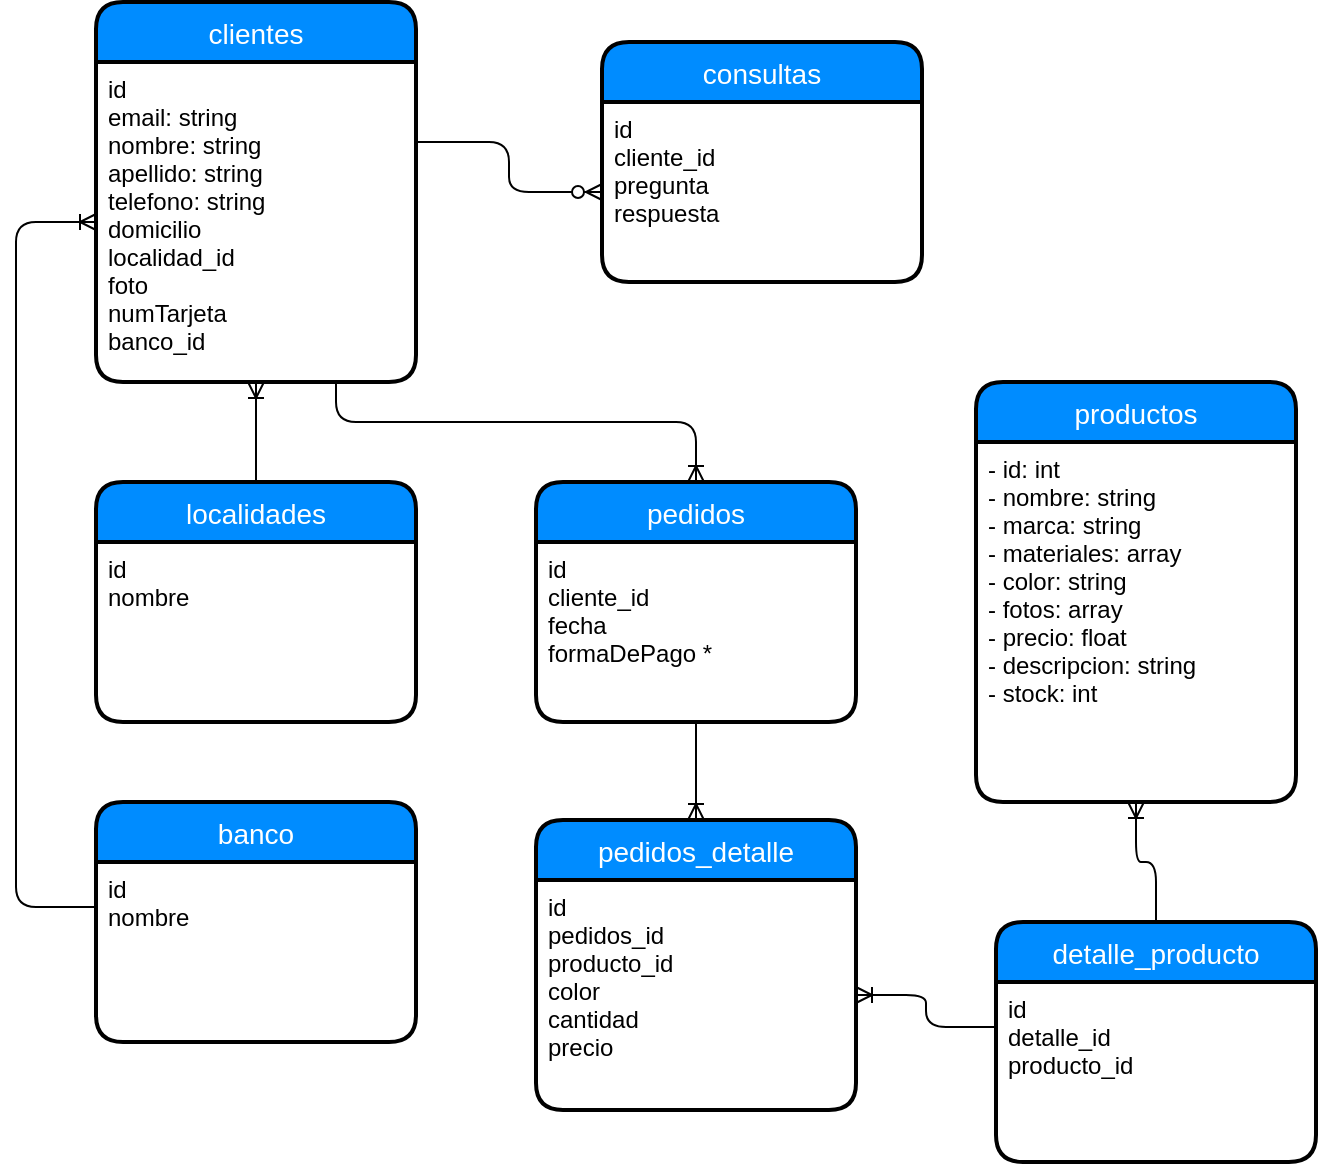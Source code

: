 <mxfile version="10.6.9" type="device"><diagram id="rtNLw7En62EY3c3vyszZ" name="Page-1"><mxGraphModel dx="658" dy="361" grid="1" gridSize="10" guides="1" tooltips="1" connect="1" arrows="1" fold="1" page="1" pageScale="1" pageWidth="827" pageHeight="1169" math="0" shadow="0"><root><mxCell id="0"/><mxCell id="1" parent="0"/><mxCell id="ZqXi9dX4QwRlsnqrLCIF-4" value="clientes" style="swimlane;childLayout=stackLayout;horizontal=1;startSize=30;horizontalStack=0;fillColor=#008cff;fontColor=#FFFFFF;rounded=1;fontSize=14;fontStyle=0;strokeWidth=2;resizeParent=0;resizeLast=1;shadow=0;dashed=0;align=center;" vertex="1" parent="1"><mxGeometry x="80" y="30" width="160" height="190" as="geometry"/></mxCell><mxCell id="ZqXi9dX4QwRlsnqrLCIF-5" value="id&#10;email: string&#10;nombre: string&#10;apellido: string&#10;telefono: string&#10;domicilio&#10;localidad_id&#10;foto&#10;numTarjeta&#10;banco_id&#10;&#10;" style="align=left;strokeColor=none;fillColor=none;spacingLeft=4;fontSize=12;verticalAlign=top;resizable=0;rotatable=0;part=1;" vertex="1" parent="ZqXi9dX4QwRlsnqrLCIF-4"><mxGeometry y="30" width="160" height="160" as="geometry"/></mxCell><mxCell id="ZqXi9dX4QwRlsnqrLCIF-8" value="productos" style="swimlane;childLayout=stackLayout;horizontal=1;startSize=30;horizontalStack=0;fillColor=#008cff;fontColor=#FFFFFF;rounded=1;fontSize=14;fontStyle=0;strokeWidth=2;resizeParent=0;resizeLast=1;shadow=0;dashed=0;align=center;" vertex="1" parent="1"><mxGeometry x="520" y="220" width="160" height="210" as="geometry"/></mxCell><mxCell id="ZqXi9dX4QwRlsnqrLCIF-9" value="- id: int&#10;- nombre: string&#10;- marca: string&#10;- materiales: array&#10;- color: string&#10;- fotos: array&#10;- precio: float&#10;- descripcion: string&#10;- stock: int&#10;&#10;" style="align=left;strokeColor=none;fillColor=none;spacingLeft=4;fontSize=12;verticalAlign=top;resizable=0;rotatable=0;part=1;" vertex="1" parent="ZqXi9dX4QwRlsnqrLCIF-8"><mxGeometry y="30" width="160" height="180" as="geometry"/></mxCell><mxCell id="ZqXi9dX4QwRlsnqrLCIF-21" value="" style="fontSize=12;html=1;endArrow=ERoneToMany;entryX=0.5;entryY=1;entryDx=0;entryDy=0;edgeStyle=orthogonalEdgeStyle;exitX=0.5;exitY=0;exitDx=0;exitDy=0;" edge="1" parent="1" source="ZqXi9dX4QwRlsnqrLCIF-43" target="ZqXi9dX4QwRlsnqrLCIF-9"><mxGeometry width="100" height="100" relative="1" as="geometry"><mxPoint x="610" y="480" as="sourcePoint"/><mxPoint x="170" y="210" as="targetPoint"/></mxGeometry></mxCell><mxCell id="ZqXi9dX4QwRlsnqrLCIF-28" value="localidades" style="swimlane;childLayout=stackLayout;horizontal=1;startSize=30;horizontalStack=0;fillColor=#008cff;fontColor=#FFFFFF;rounded=1;fontSize=14;fontStyle=0;strokeWidth=2;resizeParent=0;resizeLast=1;shadow=0;dashed=0;align=center;" vertex="1" parent="1"><mxGeometry x="80" y="270" width="160" height="120" as="geometry"/></mxCell><mxCell id="ZqXi9dX4QwRlsnqrLCIF-29" value="id&#10;nombre&#10;" style="align=left;strokeColor=none;fillColor=none;spacingLeft=4;fontSize=12;verticalAlign=top;resizable=0;rotatable=0;part=1;" vertex="1" parent="ZqXi9dX4QwRlsnqrLCIF-28"><mxGeometry y="30" width="160" height="90" as="geometry"/></mxCell><mxCell id="ZqXi9dX4QwRlsnqrLCIF-31" value="" style="fontSize=12;html=1;endArrow=ERoneToMany;exitX=0.5;exitY=0;exitDx=0;exitDy=0;entryX=0.5;entryY=1;entryDx=0;entryDy=0;" edge="1" parent="1" source="ZqXi9dX4QwRlsnqrLCIF-28" target="ZqXi9dX4QwRlsnqrLCIF-5"><mxGeometry width="100" height="100" relative="1" as="geometry"><mxPoint x="10" y="360" as="sourcePoint"/><mxPoint x="110" y="260" as="targetPoint"/></mxGeometry></mxCell><mxCell id="ZqXi9dX4QwRlsnqrLCIF-32" value="banco" style="swimlane;childLayout=stackLayout;horizontal=1;startSize=30;horizontalStack=0;fillColor=#008cff;fontColor=#FFFFFF;rounded=1;fontSize=14;fontStyle=0;strokeWidth=2;resizeParent=0;resizeLast=1;shadow=0;dashed=0;align=center;" vertex="1" parent="1"><mxGeometry x="80" y="430" width="160" height="120" as="geometry"/></mxCell><mxCell id="ZqXi9dX4QwRlsnqrLCIF-33" value="id&#10;nombre&#10;" style="align=left;strokeColor=none;fillColor=none;spacingLeft=4;fontSize=12;verticalAlign=top;resizable=0;rotatable=0;part=1;" vertex="1" parent="ZqXi9dX4QwRlsnqrLCIF-32"><mxGeometry y="30" width="160" height="90" as="geometry"/></mxCell><mxCell id="ZqXi9dX4QwRlsnqrLCIF-36" value="" style="fontSize=12;html=1;endArrow=ERoneToMany;entryX=0;entryY=0.5;entryDx=0;entryDy=0;exitX=0;exitY=0.25;exitDx=0;exitDy=0;edgeStyle=orthogonalEdgeStyle;" edge="1" parent="1" source="ZqXi9dX4QwRlsnqrLCIF-33" target="ZqXi9dX4QwRlsnqrLCIF-5"><mxGeometry width="100" height="100" relative="1" as="geometry"><mxPoint y="670" as="sourcePoint"/><mxPoint x="100" y="570" as="targetPoint"/><Array as="points"><mxPoint x="40" y="483"/><mxPoint x="40" y="140"/></Array></mxGeometry></mxCell><mxCell id="ZqXi9dX4QwRlsnqrLCIF-20" value="" style="fontSize=12;html=1;endArrow=ERoneToMany;exitX=0.75;exitY=1;exitDx=0;exitDy=0;entryX=0.5;entryY=0;entryDx=0;entryDy=0;edgeStyle=orthogonalEdgeStyle;" edge="1" parent="1" source="ZqXi9dX4QwRlsnqrLCIF-5" target="ZqXi9dX4QwRlsnqrLCIF-37"><mxGeometry width="100" height="100" relative="1" as="geometry"><mxPoint x="160" y="200" as="sourcePoint"/><mxPoint x="413" y="310" as="targetPoint"/><Array as="points"><mxPoint x="200" y="240"/><mxPoint x="380" y="240"/></Array></mxGeometry></mxCell><mxCell id="ZqXi9dX4QwRlsnqrLCIF-37" value="pedidos" style="swimlane;childLayout=stackLayout;horizontal=1;startSize=30;horizontalStack=0;fillColor=#008cff;fontColor=#FFFFFF;rounded=1;fontSize=14;fontStyle=0;strokeWidth=2;resizeParent=0;resizeLast=1;shadow=0;dashed=0;align=center;" vertex="1" parent="1"><mxGeometry x="300" y="270" width="160" height="120" as="geometry"/></mxCell><mxCell id="ZqXi9dX4QwRlsnqrLCIF-38" value="id&#10;cliente_id&#10;fecha&#10;formaDePago *&#10;" style="align=left;strokeColor=none;fillColor=none;spacingLeft=4;fontSize=12;verticalAlign=top;resizable=0;rotatable=0;part=1;" vertex="1" parent="ZqXi9dX4QwRlsnqrLCIF-37"><mxGeometry y="30" width="160" height="90" as="geometry"/></mxCell><mxCell id="ZqXi9dX4QwRlsnqrLCIF-39" value="pedidos_detalle" style="swimlane;childLayout=stackLayout;horizontal=1;startSize=30;horizontalStack=0;fillColor=#008cff;fontColor=#FFFFFF;rounded=1;fontSize=14;fontStyle=0;strokeWidth=2;resizeParent=0;resizeLast=1;shadow=0;dashed=0;align=center;" vertex="1" parent="1"><mxGeometry x="300" y="439" width="160" height="145" as="geometry"/></mxCell><mxCell id="ZqXi9dX4QwRlsnqrLCIF-40" value="id&#10;pedidos_id&#10;producto_id&#10;color&#10;cantidad&#10;precio&#10;" style="align=left;strokeColor=none;fillColor=none;spacingLeft=4;fontSize=12;verticalAlign=top;resizable=0;rotatable=0;part=1;" vertex="1" parent="ZqXi9dX4QwRlsnqrLCIF-39"><mxGeometry y="30" width="160" height="115" as="geometry"/></mxCell><mxCell id="ZqXi9dX4QwRlsnqrLCIF-42" value="" style="fontSize=12;html=1;endArrow=ERoneToMany;entryX=0.5;entryY=0;entryDx=0;entryDy=0;exitX=0.5;exitY=1;exitDx=0;exitDy=0;" edge="1" parent="1" source="ZqXi9dX4QwRlsnqrLCIF-38" target="ZqXi9dX4QwRlsnqrLCIF-39"><mxGeometry width="100" height="100" relative="1" as="geometry"><mxPoint x="330" y="500" as="sourcePoint"/><mxPoint x="430" y="400" as="targetPoint"/></mxGeometry></mxCell><mxCell id="ZqXi9dX4QwRlsnqrLCIF-43" value="detalle_producto" style="swimlane;childLayout=stackLayout;horizontal=1;startSize=30;horizontalStack=0;fillColor=#008cff;fontColor=#FFFFFF;rounded=1;fontSize=14;fontStyle=0;strokeWidth=2;resizeParent=0;resizeLast=1;shadow=0;dashed=0;align=center;" vertex="1" parent="1"><mxGeometry x="530" y="490" width="160" height="120" as="geometry"/></mxCell><mxCell id="ZqXi9dX4QwRlsnqrLCIF-44" value="id&#10;detalle_id&#10;producto_id&#10;" style="align=left;strokeColor=none;fillColor=none;spacingLeft=4;fontSize=12;verticalAlign=top;resizable=0;rotatable=0;part=1;" vertex="1" parent="ZqXi9dX4QwRlsnqrLCIF-43"><mxGeometry y="30" width="160" height="90" as="geometry"/></mxCell><mxCell id="ZqXi9dX4QwRlsnqrLCIF-47" value="" style="fontSize=12;html=1;endArrow=ERoneToMany;entryX=1;entryY=0.5;entryDx=0;entryDy=0;exitX=0;exitY=0.25;exitDx=0;exitDy=0;edgeStyle=orthogonalEdgeStyle;" edge="1" parent="1" source="ZqXi9dX4QwRlsnqrLCIF-44" target="ZqXi9dX4QwRlsnqrLCIF-40"><mxGeometry width="100" height="100" relative="1" as="geometry"><mxPoint x="620" y="500" as="sourcePoint"/><mxPoint x="660" y="450" as="targetPoint"/></mxGeometry></mxCell><mxCell id="ZqXi9dX4QwRlsnqrLCIF-49" value="consultas" style="swimlane;childLayout=stackLayout;horizontal=1;startSize=30;horizontalStack=0;fillColor=#008cff;fontColor=#FFFFFF;rounded=1;fontSize=14;fontStyle=0;strokeWidth=2;resizeParent=0;resizeLast=1;shadow=0;dashed=0;align=center;" vertex="1" parent="1"><mxGeometry x="333" y="50" width="160" height="120" as="geometry"/></mxCell><mxCell id="ZqXi9dX4QwRlsnqrLCIF-50" value="id&#10;cliente_id&#10;pregunta&#10;respuesta&#10;" style="align=left;strokeColor=none;fillColor=none;spacingLeft=4;fontSize=12;verticalAlign=top;resizable=0;rotatable=0;part=1;" vertex="1" parent="ZqXi9dX4QwRlsnqrLCIF-49"><mxGeometry y="30" width="160" height="90" as="geometry"/></mxCell><mxCell id="ZqXi9dX4QwRlsnqrLCIF-53" value="" style="fontSize=12;html=1;endArrow=ERzeroToMany;endFill=1;exitX=1;exitY=0.25;exitDx=0;exitDy=0;entryX=0;entryY=0.5;entryDx=0;entryDy=0;edgeStyle=orthogonalEdgeStyle;" edge="1" parent="1" source="ZqXi9dX4QwRlsnqrLCIF-5" target="ZqXi9dX4QwRlsnqrLCIF-50"><mxGeometry width="100" height="100" relative="1" as="geometry"><mxPoint x="380" y="90" as="sourcePoint"/><mxPoint x="280" y="190" as="targetPoint"/></mxGeometry></mxCell></root></mxGraphModel></diagram></mxfile>